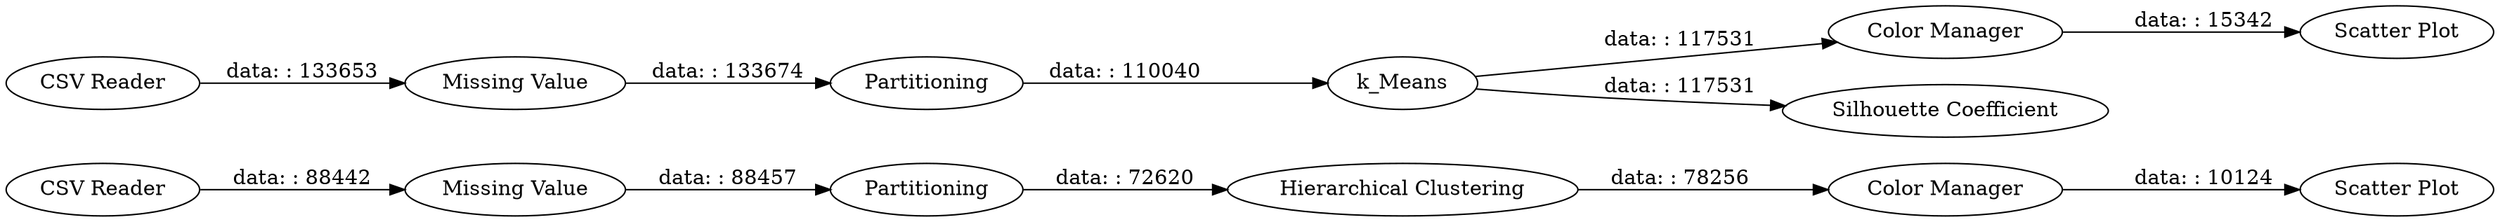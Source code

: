 digraph {
	"-798121392787046397_11" [label="CSV Reader"]
	"-798121392787046397_10" [label="CSV Reader"]
	"-798121392787046397_16" [label="Scatter Plot"]
	"-798121392787046397_13" [label=Partitioning]
	"-798121392787046397_12" [label="Missing Value"]
	"-798121392787046397_15" [label="Color Manager"]
	"-798121392787046397_5" [label=Partitioning]
	"-798121392787046397_3" [label="Color Manager"]
	"-798121392787046397_7" [label="Silhouette Coefficient"]
	"-798121392787046397_14" [label="Hierarchical Clustering"]
	"-798121392787046397_2" [label=k_Means]
	"-798121392787046397_4" [label="Scatter Plot"]
	"-798121392787046397_9" [label="Missing Value"]
	"-798121392787046397_10" -> "-798121392787046397_9" [label="data: : 133653"]
	"-798121392787046397_2" -> "-798121392787046397_3" [label="data: : 117531"]
	"-798121392787046397_11" -> "-798121392787046397_12" [label="data: : 88442"]
	"-798121392787046397_12" -> "-798121392787046397_13" [label="data: : 88457"]
	"-798121392787046397_13" -> "-798121392787046397_14" [label="data: : 72620"]
	"-798121392787046397_9" -> "-798121392787046397_5" [label="data: : 133674"]
	"-798121392787046397_5" -> "-798121392787046397_2" [label="data: : 110040"]
	"-798121392787046397_2" -> "-798121392787046397_7" [label="data: : 117531"]
	"-798121392787046397_3" -> "-798121392787046397_4" [label="data: : 15342"]
	"-798121392787046397_15" -> "-798121392787046397_16" [label="data: : 10124"]
	"-798121392787046397_14" -> "-798121392787046397_15" [label="data: : 78256"]
	rankdir=LR
}
